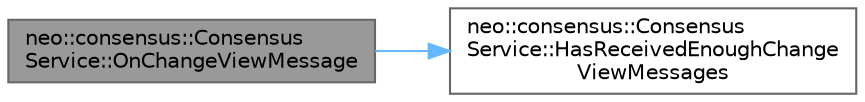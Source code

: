 digraph "neo::consensus::ConsensusService::OnChangeViewMessage"
{
 // LATEX_PDF_SIZE
  bgcolor="transparent";
  edge [fontname=Helvetica,fontsize=10,labelfontname=Helvetica,labelfontsize=10];
  node [fontname=Helvetica,fontsize=10,shape=box,height=0.2,width=0.4];
  rankdir="LR";
  Node1 [id="Node000001",label="neo::consensus::Consensus\lService::OnChangeViewMessage",height=0.2,width=0.4,color="gray40", fillcolor="grey60", style="filled", fontcolor="black",tooltip="Handles a change view message."];
  Node1 -> Node2 [id="edge1_Node000001_Node000002",color="steelblue1",style="solid",tooltip=" "];
  Node2 [id="Node000002",label="neo::consensus::Consensus\lService::HasReceivedEnoughChange\lViewMessages",height=0.2,width=0.4,color="grey40", fillcolor="white", style="filled",URL="$classneo_1_1consensus_1_1_consensus_service.html#a82b5913a52e59ed2a29da4dea363ea64",tooltip="Checks if the node has received enough change view messages."];
}
